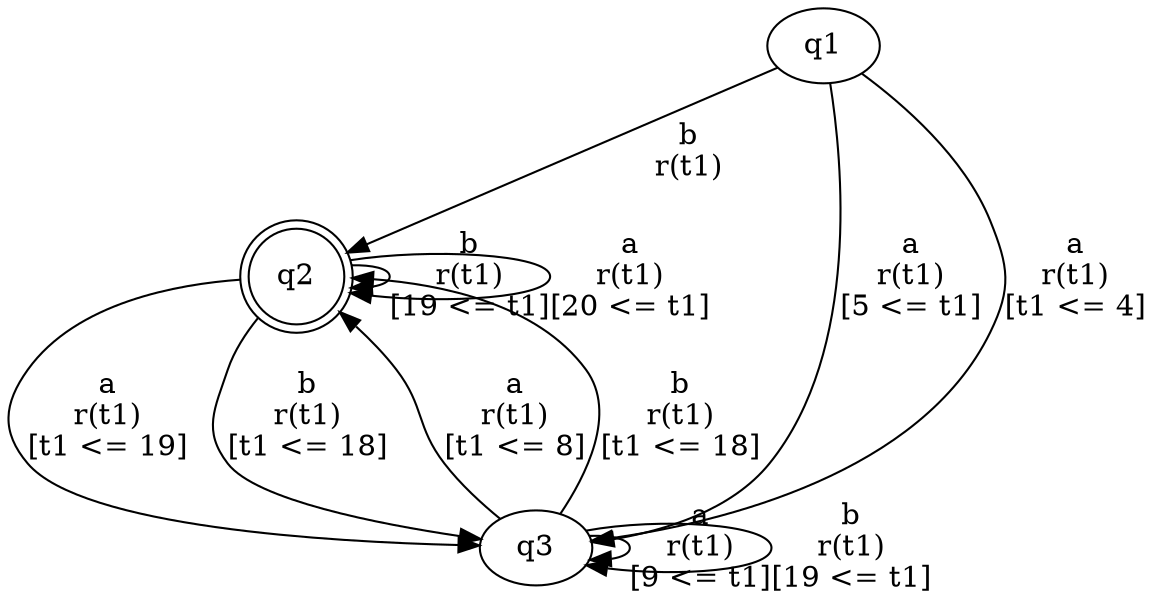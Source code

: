 digraph L {
	qq1[label=q1]
	qq2[label=q2 shape=doublecircle]
	qq3[label=q3]
	qq1 -> qq2[label="b\nr(t1)\n"]
	qq2 -> qq2[label="b\nr(t1)\n[19 <= t1]"]
	qq2 -> qq3[label="a\nr(t1)\n[t1 <= 19]"]
	qq3 -> qq2[label="a\nr(t1)\n[t1 <= 8]"]
	qq3 -> qq2[label="b\nr(t1)\n[t1 <= 18]"]
	qq3 -> qq3[label="a\nr(t1)\n[9 <= t1]"]
	qq3 -> qq3[label="b\nr(t1)\n[19 <= t1]"]
	qq2 -> qq3[label="b\nr(t1)\n[t1 <= 18]"]
	qq2 -> qq2[label="a\nr(t1)\n[20 <= t1]"]
	qq1 -> qq3[label="a\nr(t1)\n[5 <= t1]"]
	qq1 -> qq3[label="a\nr(t1)\n[t1 <= 4]"]
}
